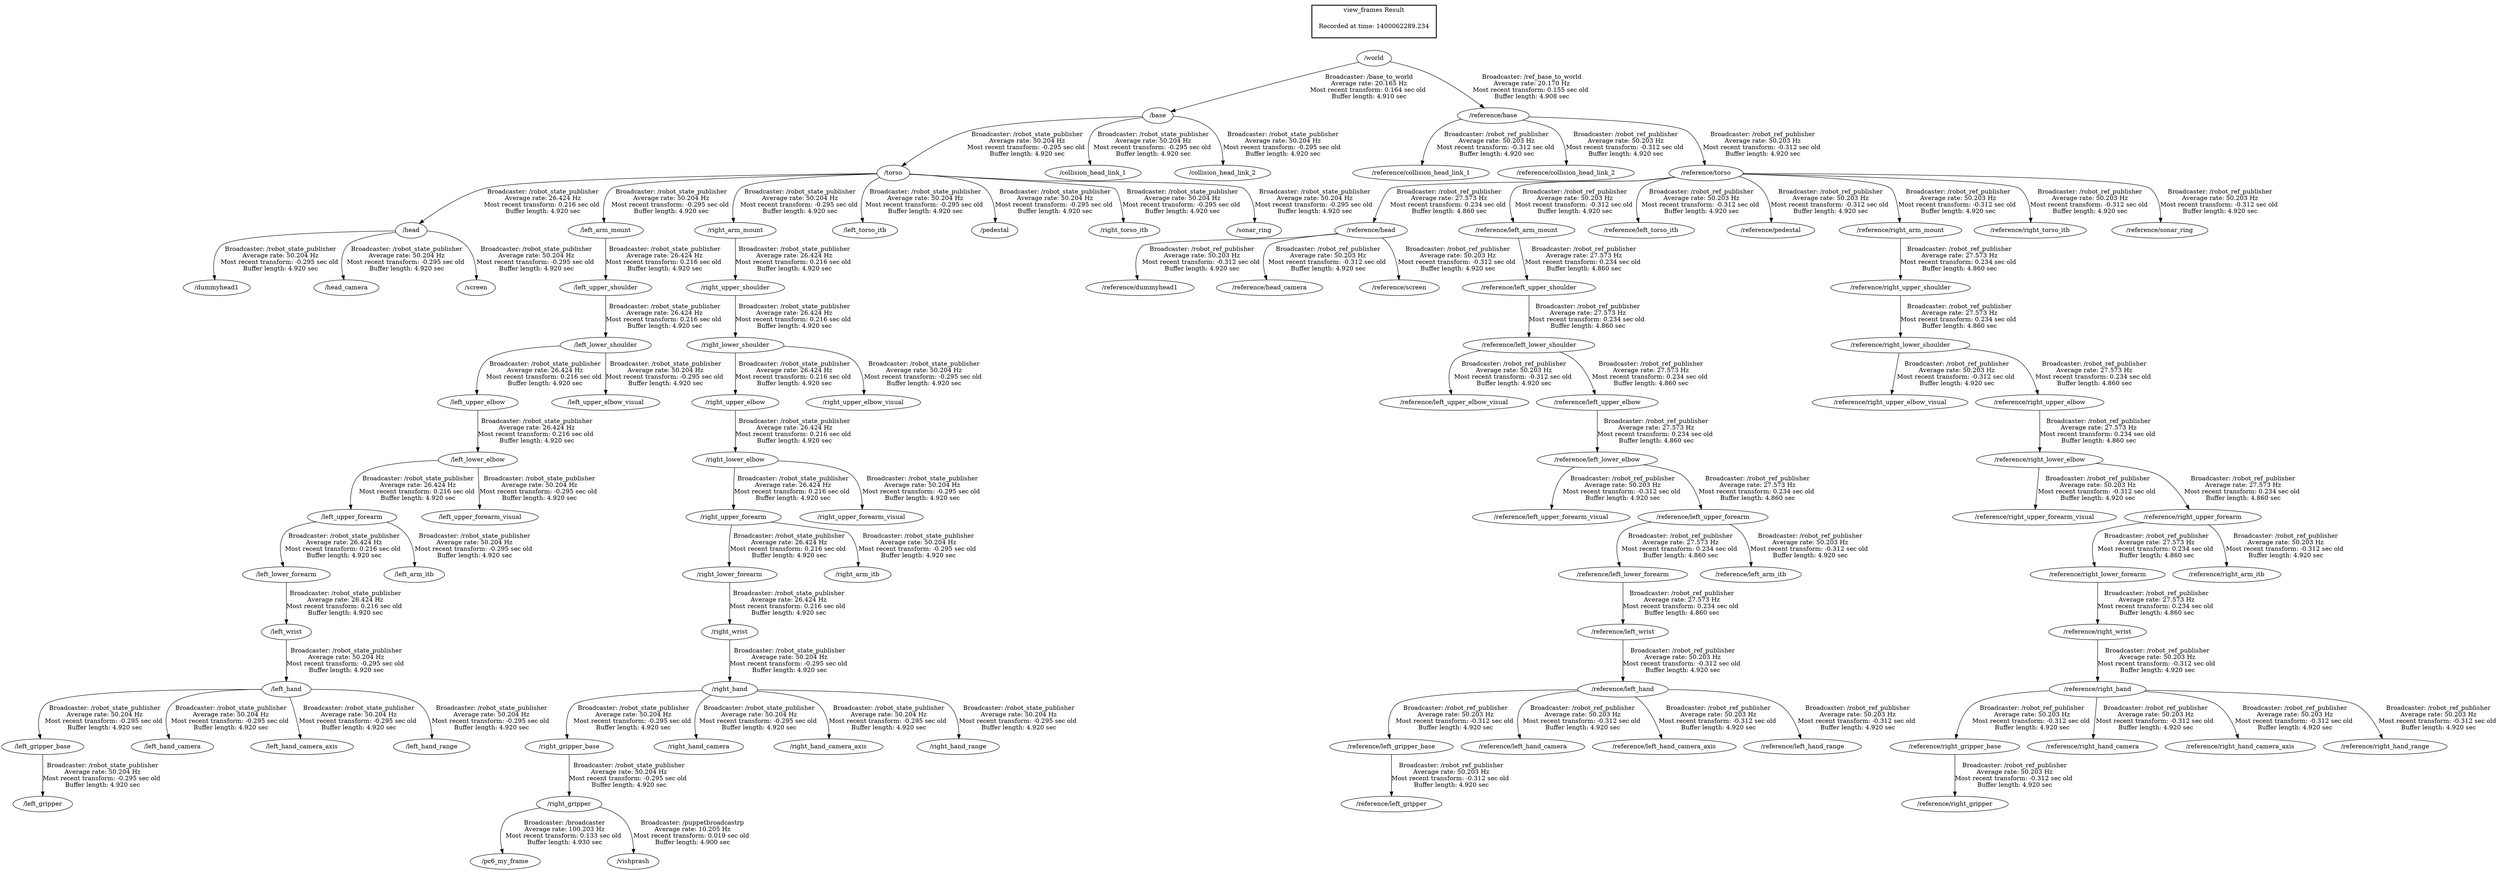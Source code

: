digraph G {
"/right_gripper" -> "/pc6_my_frame"[label="Broadcaster: /broadcaster\nAverage rate: 100.203 Hz\nMost recent transform: 0.133 sec old \nBuffer length: 4.930 sec\n"];
"/right_gripper_base" -> "/right_gripper"[label="Broadcaster: /robot_state_publisher\nAverage rate: 50.204 Hz\nMost recent transform: -0.295 sec old \nBuffer length: 4.920 sec\n"];
"/torso" -> "/head"[label="Broadcaster: /robot_state_publisher\nAverage rate: 26.424 Hz\nMost recent transform: 0.216 sec old \nBuffer length: 4.920 sec\n"];
"/base" -> "/torso"[label="Broadcaster: /robot_state_publisher\nAverage rate: 50.204 Hz\nMost recent transform: -0.295 sec old \nBuffer length: 4.920 sec\n"];
"/left_lower_shoulder" -> "/left_upper_elbow"[label="Broadcaster: /robot_state_publisher\nAverage rate: 26.424 Hz\nMost recent transform: 0.216 sec old \nBuffer length: 4.920 sec\n"];
"/left_upper_shoulder" -> "/left_lower_shoulder"[label="Broadcaster: /robot_state_publisher\nAverage rate: 26.424 Hz\nMost recent transform: 0.216 sec old \nBuffer length: 4.920 sec\n"];
"/left_upper_elbow" -> "/left_lower_elbow"[label="Broadcaster: /robot_state_publisher\nAverage rate: 26.424 Hz\nMost recent transform: 0.216 sec old \nBuffer length: 4.920 sec\n"];
"/left_arm_mount" -> "/left_upper_shoulder"[label="Broadcaster: /robot_state_publisher\nAverage rate: 26.424 Hz\nMost recent transform: 0.216 sec old \nBuffer length: 4.920 sec\n"];
"/torso" -> "/left_arm_mount"[label="Broadcaster: /robot_state_publisher\nAverage rate: 50.204 Hz\nMost recent transform: -0.295 sec old \nBuffer length: 4.920 sec\n"];
"/left_lower_elbow" -> "/left_upper_forearm"[label="Broadcaster: /robot_state_publisher\nAverage rate: 26.424 Hz\nMost recent transform: 0.216 sec old \nBuffer length: 4.920 sec\n"];
"/left_upper_forearm" -> "/left_lower_forearm"[label="Broadcaster: /robot_state_publisher\nAverage rate: 26.424 Hz\nMost recent transform: 0.216 sec old \nBuffer length: 4.920 sec\n"];
"/left_lower_forearm" -> "/left_wrist"[label="Broadcaster: /robot_state_publisher\nAverage rate: 26.424 Hz\nMost recent transform: 0.216 sec old \nBuffer length: 4.920 sec\n"];
"/right_lower_shoulder" -> "/right_upper_elbow"[label="Broadcaster: /robot_state_publisher\nAverage rate: 26.424 Hz\nMost recent transform: 0.216 sec old \nBuffer length: 4.920 sec\n"];
"/right_upper_shoulder" -> "/right_lower_shoulder"[label="Broadcaster: /robot_state_publisher\nAverage rate: 26.424 Hz\nMost recent transform: 0.216 sec old \nBuffer length: 4.920 sec\n"];
"/right_upper_elbow" -> "/right_lower_elbow"[label="Broadcaster: /robot_state_publisher\nAverage rate: 26.424 Hz\nMost recent transform: 0.216 sec old \nBuffer length: 4.920 sec\n"];
"/right_arm_mount" -> "/right_upper_shoulder"[label="Broadcaster: /robot_state_publisher\nAverage rate: 26.424 Hz\nMost recent transform: 0.216 sec old \nBuffer length: 4.920 sec\n"];
"/torso" -> "/right_arm_mount"[label="Broadcaster: /robot_state_publisher\nAverage rate: 50.204 Hz\nMost recent transform: -0.295 sec old \nBuffer length: 4.920 sec\n"];
"/right_lower_elbow" -> "/right_upper_forearm"[label="Broadcaster: /robot_state_publisher\nAverage rate: 26.424 Hz\nMost recent transform: 0.216 sec old \nBuffer length: 4.920 sec\n"];
"/right_upper_forearm" -> "/right_lower_forearm"[label="Broadcaster: /robot_state_publisher\nAverage rate: 26.424 Hz\nMost recent transform: 0.216 sec old \nBuffer length: 4.920 sec\n"];
"/right_lower_forearm" -> "/right_wrist"[label="Broadcaster: /robot_state_publisher\nAverage rate: 26.424 Hz\nMost recent transform: 0.216 sec old \nBuffer length: 4.920 sec\n"];
"/base" -> "/collision_head_link_1"[label="Broadcaster: /robot_state_publisher\nAverage rate: 50.204 Hz\nMost recent transform: -0.295 sec old \nBuffer length: 4.920 sec\n"];
"/world" -> "/base"[label="Broadcaster: /base_to_world\nAverage rate: 20.165 Hz\nMost recent transform: 0.164 sec old \nBuffer length: 4.910 sec\n"];
"/base" -> "/collision_head_link_2"[label="Broadcaster: /robot_state_publisher\nAverage rate: 50.204 Hz\nMost recent transform: -0.295 sec old \nBuffer length: 4.920 sec\n"];
"/head" -> "/dummyhead1"[label="Broadcaster: /robot_state_publisher\nAverage rate: 50.204 Hz\nMost recent transform: -0.295 sec old \nBuffer length: 4.920 sec\n"];
"/head" -> "/head_camera"[label="Broadcaster: /robot_state_publisher\nAverage rate: 50.204 Hz\nMost recent transform: -0.295 sec old \nBuffer length: 4.920 sec\n"];
"/head" -> "/screen"[label="Broadcaster: /robot_state_publisher\nAverage rate: 50.204 Hz\nMost recent transform: -0.295 sec old \nBuffer length: 4.920 sec\n"];
"/left_lower_shoulder" -> "/left_upper_elbow_visual"[label="Broadcaster: /robot_state_publisher\nAverage rate: 50.204 Hz\nMost recent transform: -0.295 sec old \nBuffer length: 4.920 sec\n"];
"/left_gripper_base" -> "/left_gripper"[label="Broadcaster: /robot_state_publisher\nAverage rate: 50.204 Hz\nMost recent transform: -0.295 sec old \nBuffer length: 4.920 sec\n"];
"/left_hand" -> "/left_gripper_base"[label="Broadcaster: /robot_state_publisher\nAverage rate: 50.204 Hz\nMost recent transform: -0.295 sec old \nBuffer length: 4.920 sec\n"];
"/left_wrist" -> "/left_hand"[label="Broadcaster: /robot_state_publisher\nAverage rate: 50.204 Hz\nMost recent transform: -0.295 sec old \nBuffer length: 4.920 sec\n"];
"/left_hand" -> "/left_hand_camera"[label="Broadcaster: /robot_state_publisher\nAverage rate: 50.204 Hz\nMost recent transform: -0.295 sec old \nBuffer length: 4.920 sec\n"];
"/left_hand" -> "/left_hand_camera_axis"[label="Broadcaster: /robot_state_publisher\nAverage rate: 50.204 Hz\nMost recent transform: -0.295 sec old \nBuffer length: 4.920 sec\n"];
"/left_hand" -> "/left_hand_range"[label="Broadcaster: /robot_state_publisher\nAverage rate: 50.204 Hz\nMost recent transform: -0.295 sec old \nBuffer length: 4.920 sec\n"];
"/torso" -> "/left_torso_itb"[label="Broadcaster: /robot_state_publisher\nAverage rate: 50.204 Hz\nMost recent transform: -0.295 sec old \nBuffer length: 4.920 sec\n"];
"/left_lower_elbow" -> "/left_upper_forearm_visual"[label="Broadcaster: /robot_state_publisher\nAverage rate: 50.204 Hz\nMost recent transform: -0.295 sec old \nBuffer length: 4.920 sec\n"];
"/left_upper_forearm" -> "/left_arm_itb"[label="Broadcaster: /robot_state_publisher\nAverage rate: 50.204 Hz\nMost recent transform: -0.295 sec old \nBuffer length: 4.920 sec\n"];
"/torso" -> "/pedestal"[label="Broadcaster: /robot_state_publisher\nAverage rate: 50.204 Hz\nMost recent transform: -0.295 sec old \nBuffer length: 4.920 sec\n"];
"/right_lower_shoulder" -> "/right_upper_elbow_visual"[label="Broadcaster: /robot_state_publisher\nAverage rate: 50.204 Hz\nMost recent transform: -0.295 sec old \nBuffer length: 4.920 sec\n"];
"/right_hand" -> "/right_gripper_base"[label="Broadcaster: /robot_state_publisher\nAverage rate: 50.204 Hz\nMost recent transform: -0.295 sec old \nBuffer length: 4.920 sec\n"];
"/right_wrist" -> "/right_hand"[label="Broadcaster: /robot_state_publisher\nAverage rate: 50.204 Hz\nMost recent transform: -0.295 sec old \nBuffer length: 4.920 sec\n"];
"/right_hand" -> "/right_hand_camera"[label="Broadcaster: /robot_state_publisher\nAverage rate: 50.204 Hz\nMost recent transform: -0.295 sec old \nBuffer length: 4.920 sec\n"];
"/right_hand" -> "/right_hand_camera_axis"[label="Broadcaster: /robot_state_publisher\nAverage rate: 50.204 Hz\nMost recent transform: -0.295 sec old \nBuffer length: 4.920 sec\n"];
"/right_hand" -> "/right_hand_range"[label="Broadcaster: /robot_state_publisher\nAverage rate: 50.204 Hz\nMost recent transform: -0.295 sec old \nBuffer length: 4.920 sec\n"];
"/torso" -> "/right_torso_itb"[label="Broadcaster: /robot_state_publisher\nAverage rate: 50.204 Hz\nMost recent transform: -0.295 sec old \nBuffer length: 4.920 sec\n"];
"/right_lower_elbow" -> "/right_upper_forearm_visual"[label="Broadcaster: /robot_state_publisher\nAverage rate: 50.204 Hz\nMost recent transform: -0.295 sec old \nBuffer length: 4.920 sec\n"];
"/right_upper_forearm" -> "/right_arm_itb"[label="Broadcaster: /robot_state_publisher\nAverage rate: 50.204 Hz\nMost recent transform: -0.295 sec old \nBuffer length: 4.920 sec\n"];
"/torso" -> "/sonar_ring"[label="Broadcaster: /robot_state_publisher\nAverage rate: 50.204 Hz\nMost recent transform: -0.295 sec old \nBuffer length: 4.920 sec\n"];
"/world" -> "/reference/base"[label="Broadcaster: /ref_base_to_world\nAverage rate: 20.170 Hz\nMost recent transform: 0.155 sec old \nBuffer length: 4.908 sec\n"];
"/reference/base" -> "/reference/collision_head_link_1"[label="Broadcaster: /robot_ref_publisher\nAverage rate: 50.203 Hz\nMost recent transform: -0.312 sec old \nBuffer length: 4.920 sec\n"];
"/reference/base" -> "/reference/collision_head_link_2"[label="Broadcaster: /robot_ref_publisher\nAverage rate: 50.203 Hz\nMost recent transform: -0.312 sec old \nBuffer length: 4.920 sec\n"];
"/reference/head" -> "/reference/dummyhead1"[label="Broadcaster: /robot_ref_publisher\nAverage rate: 50.203 Hz\nMost recent transform: -0.312 sec old \nBuffer length: 4.920 sec\n"];
"/reference/torso" -> "/reference/head"[label="Broadcaster: /robot_ref_publisher\nAverage rate: 27.573 Hz\nMost recent transform: 0.234 sec old \nBuffer length: 4.860 sec\n"];
"/reference/head" -> "/reference/head_camera"[label="Broadcaster: /robot_ref_publisher\nAverage rate: 50.203 Hz\nMost recent transform: -0.312 sec old \nBuffer length: 4.920 sec\n"];
"/reference/head" -> "/reference/screen"[label="Broadcaster: /robot_ref_publisher\nAverage rate: 50.203 Hz\nMost recent transform: -0.312 sec old \nBuffer length: 4.920 sec\n"];
"/reference/left_lower_shoulder" -> "/reference/left_upper_elbow_visual"[label="Broadcaster: /robot_ref_publisher\nAverage rate: 50.203 Hz\nMost recent transform: -0.312 sec old \nBuffer length: 4.920 sec\n"];
"/reference/left_upper_shoulder" -> "/reference/left_lower_shoulder"[label="Broadcaster: /robot_ref_publisher\nAverage rate: 27.573 Hz\nMost recent transform: 0.234 sec old \nBuffer length: 4.860 sec\n"];
"/reference/left_gripper_base" -> "/reference/left_gripper"[label="Broadcaster: /robot_ref_publisher\nAverage rate: 50.203 Hz\nMost recent transform: -0.312 sec old \nBuffer length: 4.920 sec\n"];
"/reference/left_hand" -> "/reference/left_gripper_base"[label="Broadcaster: /robot_ref_publisher\nAverage rate: 50.203 Hz\nMost recent transform: -0.312 sec old \nBuffer length: 4.920 sec\n"];
"/reference/left_wrist" -> "/reference/left_hand"[label="Broadcaster: /robot_ref_publisher\nAverage rate: 50.203 Hz\nMost recent transform: -0.312 sec old \nBuffer length: 4.920 sec\n"];
"/reference/left_lower_forearm" -> "/reference/left_wrist"[label="Broadcaster: /robot_ref_publisher\nAverage rate: 27.573 Hz\nMost recent transform: 0.234 sec old \nBuffer length: 4.860 sec\n"];
"/reference/left_hand" -> "/reference/left_hand_camera"[label="Broadcaster: /robot_ref_publisher\nAverage rate: 50.203 Hz\nMost recent transform: -0.312 sec old \nBuffer length: 4.920 sec\n"];
"/reference/left_hand" -> "/reference/left_hand_camera_axis"[label="Broadcaster: /robot_ref_publisher\nAverage rate: 50.203 Hz\nMost recent transform: -0.312 sec old \nBuffer length: 4.920 sec\n"];
"/reference/left_hand" -> "/reference/left_hand_range"[label="Broadcaster: /robot_ref_publisher\nAverage rate: 50.203 Hz\nMost recent transform: -0.312 sec old \nBuffer length: 4.920 sec\n"];
"/reference/torso" -> "/reference/left_arm_mount"[label="Broadcaster: /robot_ref_publisher\nAverage rate: 50.203 Hz\nMost recent transform: -0.312 sec old \nBuffer length: 4.920 sec\n"];
"/reference/base" -> "/reference/torso"[label="Broadcaster: /robot_ref_publisher\nAverage rate: 50.203 Hz\nMost recent transform: -0.312 sec old \nBuffer length: 4.920 sec\n"];
"/reference/torso" -> "/reference/left_torso_itb"[label="Broadcaster: /robot_ref_publisher\nAverage rate: 50.203 Hz\nMost recent transform: -0.312 sec old \nBuffer length: 4.920 sec\n"];
"/reference/left_lower_elbow" -> "/reference/left_upper_forearm_visual"[label="Broadcaster: /robot_ref_publisher\nAverage rate: 50.203 Hz\nMost recent transform: -0.312 sec old \nBuffer length: 4.920 sec\n"];
"/reference/left_upper_elbow" -> "/reference/left_lower_elbow"[label="Broadcaster: /robot_ref_publisher\nAverage rate: 27.573 Hz\nMost recent transform: 0.234 sec old \nBuffer length: 4.860 sec\n"];
"/reference/left_upper_forearm" -> "/reference/left_arm_itb"[label="Broadcaster: /robot_ref_publisher\nAverage rate: 50.203 Hz\nMost recent transform: -0.312 sec old \nBuffer length: 4.920 sec\n"];
"/reference/left_lower_elbow" -> "/reference/left_upper_forearm"[label="Broadcaster: /robot_ref_publisher\nAverage rate: 27.573 Hz\nMost recent transform: 0.234 sec old \nBuffer length: 4.860 sec\n"];
"/reference/torso" -> "/reference/pedestal"[label="Broadcaster: /robot_ref_publisher\nAverage rate: 50.203 Hz\nMost recent transform: -0.312 sec old \nBuffer length: 4.920 sec\n"];
"/reference/right_lower_shoulder" -> "/reference/right_upper_elbow_visual"[label="Broadcaster: /robot_ref_publisher\nAverage rate: 50.203 Hz\nMost recent transform: -0.312 sec old \nBuffer length: 4.920 sec\n"];
"/reference/right_upper_shoulder" -> "/reference/right_lower_shoulder"[label="Broadcaster: /robot_ref_publisher\nAverage rate: 27.573 Hz\nMost recent transform: 0.234 sec old \nBuffer length: 4.860 sec\n"];
"/reference/right_gripper_base" -> "/reference/right_gripper"[label="Broadcaster: /robot_ref_publisher\nAverage rate: 50.203 Hz\nMost recent transform: -0.312 sec old \nBuffer length: 4.920 sec\n"];
"/reference/right_hand" -> "/reference/right_gripper_base"[label="Broadcaster: /robot_ref_publisher\nAverage rate: 50.203 Hz\nMost recent transform: -0.312 sec old \nBuffer length: 4.920 sec\n"];
"/reference/right_wrist" -> "/reference/right_hand"[label="Broadcaster: /robot_ref_publisher\nAverage rate: 50.203 Hz\nMost recent transform: -0.312 sec old \nBuffer length: 4.920 sec\n"];
"/reference/right_lower_forearm" -> "/reference/right_wrist"[label="Broadcaster: /robot_ref_publisher\nAverage rate: 27.573 Hz\nMost recent transform: 0.234 sec old \nBuffer length: 4.860 sec\n"];
"/reference/right_hand" -> "/reference/right_hand_camera"[label="Broadcaster: /robot_ref_publisher\nAverage rate: 50.203 Hz\nMost recent transform: -0.312 sec old \nBuffer length: 4.920 sec\n"];
"/reference/right_hand" -> "/reference/right_hand_camera_axis"[label="Broadcaster: /robot_ref_publisher\nAverage rate: 50.203 Hz\nMost recent transform: -0.312 sec old \nBuffer length: 4.920 sec\n"];
"/reference/right_hand" -> "/reference/right_hand_range"[label="Broadcaster: /robot_ref_publisher\nAverage rate: 50.203 Hz\nMost recent transform: -0.312 sec old \nBuffer length: 4.920 sec\n"];
"/reference/torso" -> "/reference/right_arm_mount"[label="Broadcaster: /robot_ref_publisher\nAverage rate: 50.203 Hz\nMost recent transform: -0.312 sec old \nBuffer length: 4.920 sec\n"];
"/reference/torso" -> "/reference/right_torso_itb"[label="Broadcaster: /robot_ref_publisher\nAverage rate: 50.203 Hz\nMost recent transform: -0.312 sec old \nBuffer length: 4.920 sec\n"];
"/reference/right_lower_elbow" -> "/reference/right_upper_forearm_visual"[label="Broadcaster: /robot_ref_publisher\nAverage rate: 50.203 Hz\nMost recent transform: -0.312 sec old \nBuffer length: 4.920 sec\n"];
"/reference/right_upper_elbow" -> "/reference/right_lower_elbow"[label="Broadcaster: /robot_ref_publisher\nAverage rate: 27.573 Hz\nMost recent transform: 0.234 sec old \nBuffer length: 4.860 sec\n"];
"/reference/right_upper_forearm" -> "/reference/right_arm_itb"[label="Broadcaster: /robot_ref_publisher\nAverage rate: 50.203 Hz\nMost recent transform: -0.312 sec old \nBuffer length: 4.920 sec\n"];
"/reference/right_lower_elbow" -> "/reference/right_upper_forearm"[label="Broadcaster: /robot_ref_publisher\nAverage rate: 27.573 Hz\nMost recent transform: 0.234 sec old \nBuffer length: 4.860 sec\n"];
"/reference/torso" -> "/reference/sonar_ring"[label="Broadcaster: /robot_ref_publisher\nAverage rate: 50.203 Hz\nMost recent transform: -0.312 sec old \nBuffer length: 4.920 sec\n"];
"/right_gripper" -> "/vishprash"[label="Broadcaster: /puppetbroadcastrp\nAverage rate: 10.205 Hz\nMost recent transform: 0.019 sec old \nBuffer length: 4.900 sec\n"];
"/reference/left_lower_shoulder" -> "/reference/left_upper_elbow"[label="Broadcaster: /robot_ref_publisher\nAverage rate: 27.573 Hz\nMost recent transform: 0.234 sec old \nBuffer length: 4.860 sec\n"];
"/reference/left_arm_mount" -> "/reference/left_upper_shoulder"[label="Broadcaster: /robot_ref_publisher\nAverage rate: 27.573 Hz\nMost recent transform: 0.234 sec old \nBuffer length: 4.860 sec\n"];
"/reference/left_upper_forearm" -> "/reference/left_lower_forearm"[label="Broadcaster: /robot_ref_publisher\nAverage rate: 27.573 Hz\nMost recent transform: 0.234 sec old \nBuffer length: 4.860 sec\n"];
"/reference/right_lower_shoulder" -> "/reference/right_upper_elbow"[label="Broadcaster: /robot_ref_publisher\nAverage rate: 27.573 Hz\nMost recent transform: 0.234 sec old \nBuffer length: 4.860 sec\n"];
"/reference/right_arm_mount" -> "/reference/right_upper_shoulder"[label="Broadcaster: /robot_ref_publisher\nAverage rate: 27.573 Hz\nMost recent transform: 0.234 sec old \nBuffer length: 4.860 sec\n"];
"/reference/right_upper_forearm" -> "/reference/right_lower_forearm"[label="Broadcaster: /robot_ref_publisher\nAverage rate: 27.573 Hz\nMost recent transform: 0.234 sec old \nBuffer length: 4.860 sec\n"];
edge [style=invis];
 subgraph cluster_legend { style=bold; color=black; label ="view_frames Result";
"Recorded at time: 1400062289.234"[ shape=plaintext ] ;
 }->"/world";
}